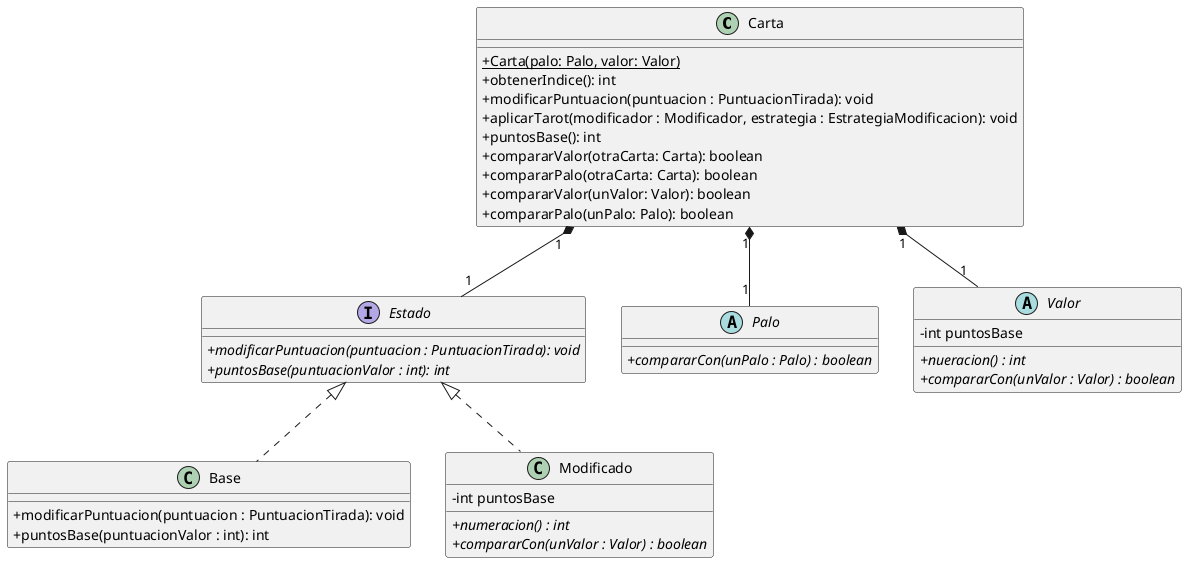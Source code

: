 @startuml
skinparam classAttributeIconSize 0

class Carta {
    +{static}Carta(palo: Palo, valor: Valor)
    +obtenerIndice(): int
    +modificarPuntuacion(puntuacion : PuntuacionTirada): void
    +aplicarTarot(modificador : Modificador, estrategia : EstrategiaModificacion): void
    +puntosBase(): int
    +compararValor(otraCarta: Carta): boolean
    +compararPalo(otraCarta: Carta): boolean
    +compararValor(unValor: Valor): boolean
    +compararPalo(unPalo: Palo): boolean
}

interface Estado {
    {abstract}+modificarPuntuacion(puntuacion : PuntuacionTirada): void
    {abstract}+puntosBase(puntuacionValor : int): int
}

abstract class Palo{
    {abstract}+compararCon(unPalo : Palo) : boolean
}

abstract class Valor{
    -int puntosBase
    {abstract}+nueracion() : int
    {abstract}+compararCon(unValor : Valor) : boolean
}

class Base{
    +modificarPuntuacion(puntuacion : PuntuacionTirada): void
    +puntosBase(puntuacionValor : int): int
}

class Modificado{
    -int puntosBase
    {abstract}+numeracion() : int
    {abstract}+compararCon(unValor : Valor) : boolean
}

Carta "1" *-- "1" Valor
Carta "1" *-- "1" Palo
Carta "1" *-- "1" Estado

Estado <|.. Base
Estado <|.. Modificado
@enduml